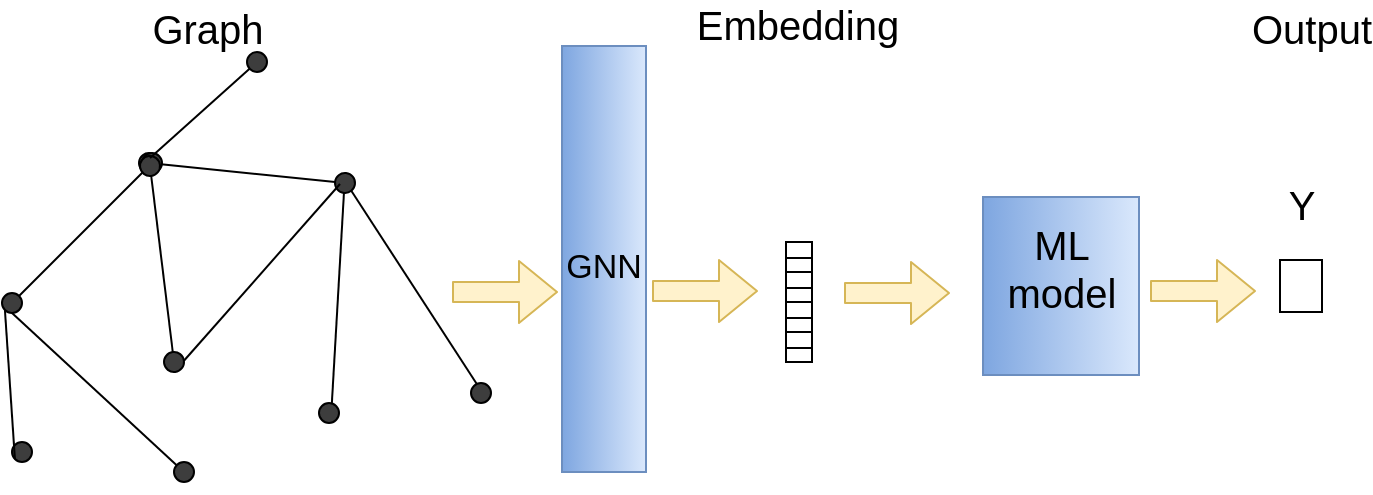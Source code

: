 <mxfile version="12.1.3" type="device" pages="1"><diagram id="8lHQUhFDbBRp9TCkwuyt" name="Page-1"><mxGraphModel dx="850" dy="700" grid="0" gridSize="10" guides="1" tooltips="1" connect="1" arrows="1" fold="1" page="1" pageScale="1" pageWidth="827" pageHeight="1169" math="0" shadow="0"><root><mxCell id="0"/><mxCell id="1" parent="0"/><mxCell id="zCRC9m-AMN63lqZrzwzx-15" value="" style="rounded=0;whiteSpace=wrap;html=1;rotation=90;gradientColor=#7ea6e0;fillColor=#dae8fc;strokeColor=#6c8ebf;" vertex="1" parent="1"><mxGeometry x="636" y="188" width="89" height="78" as="geometry"/></mxCell><mxCell id="zCRC9m-AMN63lqZrzwzx-8" value="" style="rounded=0;whiteSpace=wrap;html=1;rotation=90;gradientColor=#7ea6e0;fillColor=#dae8fc;strokeColor=#6c8ebf;" vertex="1" parent="1"><mxGeometry x="345.5" y="192.5" width="213" height="42" as="geometry"/></mxCell><mxCell id="vm_T1OY_7fvdWbtn7zSx-17" value="" style="group;rotation=51;" parent="1" vertex="1" connectable="0"><mxGeometry x="233.5" y="130.5" width="106.5" height="194.5" as="geometry"/></mxCell><mxCell id="vm_T1OY_7fvdWbtn7zSx-18" value="" style="endArrow=none;html=1;" parent="vm_T1OY_7fvdWbtn7zSx-17" edge="1"><mxGeometry width="50" height="50" relative="1" as="geometry"><mxPoint x="-9" y="35" as="sourcePoint"/><mxPoint x="89" y="45" as="targetPoint"/></mxGeometry></mxCell><mxCell id="vm_T1OY_7fvdWbtn7zSx-19" value="" style="ellipse;whiteSpace=wrap;html=1;aspect=fixed;fillColor=#3D3D3D;rotation=51;" parent="vm_T1OY_7fvdWbtn7zSx-17" vertex="1"><mxGeometry x="-14" y="30" width="10" height="10" as="geometry"/></mxCell><mxCell id="vm_T1OY_7fvdWbtn7zSx-20" value="" style="ellipse;whiteSpace=wrap;html=1;aspect=fixed;fillColor=#3D3D3D;rotation=51;" parent="vm_T1OY_7fvdWbtn7zSx-17" vertex="1"><mxGeometry x="84" y="40" width="10" height="10" as="geometry"/></mxCell><mxCell id="vm_T1OY_7fvdWbtn7zSx-16" value="" style="group" parent="vm_T1OY_7fvdWbtn7zSx-17" vertex="1" connectable="0"><mxGeometry x="-82.5" y="30" width="189" height="164.5" as="geometry"/></mxCell><mxCell id="vm_T1OY_7fvdWbtn7zSx-1" value="" style="endArrow=none;html=1;" parent="vm_T1OY_7fvdWbtn7zSx-16" edge="1"><mxGeometry width="50" height="50" relative="1" as="geometry"><mxPoint x="5" y="75" as="sourcePoint"/><mxPoint x="75" y="5" as="targetPoint"/></mxGeometry></mxCell><mxCell id="vm_T1OY_7fvdWbtn7zSx-2" value="" style="ellipse;whiteSpace=wrap;html=1;aspect=fixed;fillColor=#3D3D3D;" parent="vm_T1OY_7fvdWbtn7zSx-16" vertex="1"><mxGeometry y="70" width="10" height="10" as="geometry"/></mxCell><mxCell id="vm_T1OY_7fvdWbtn7zSx-3" value="" style="ellipse;whiteSpace=wrap;html=1;aspect=fixed;fillColor=#3D3D3D;" parent="vm_T1OY_7fvdWbtn7zSx-16" vertex="1"><mxGeometry x="70" width="10" height="10" as="geometry"/></mxCell><mxCell id="vm_T1OY_7fvdWbtn7zSx-22" value="" style="group;rotation=166;" parent="vm_T1OY_7fvdWbtn7zSx-16" vertex="1" connectable="0"><mxGeometry x="40" y="15.5" width="149" height="119.5" as="geometry"/></mxCell><mxCell id="vm_T1OY_7fvdWbtn7zSx-23" value="" style="endArrow=none;html=1;" parent="vm_T1OY_7fvdWbtn7zSx-22" edge="1"><mxGeometry width="50" height="50" relative="1" as="geometry"><mxPoint x="34" y="-9" as="sourcePoint"/><mxPoint x="46" y="89" as="targetPoint"/></mxGeometry></mxCell><mxCell id="vm_T1OY_7fvdWbtn7zSx-24" value="" style="ellipse;whiteSpace=wrap;html=1;aspect=fixed;fillColor=#3D3D3D;rotation=128;" parent="vm_T1OY_7fvdWbtn7zSx-22" vertex="1"><mxGeometry x="29" y="-14" width="10" height="10" as="geometry"/></mxCell><mxCell id="vm_T1OY_7fvdWbtn7zSx-25" value="" style="ellipse;whiteSpace=wrap;html=1;aspect=fixed;fillColor=#3D3D3D;rotation=128;" parent="vm_T1OY_7fvdWbtn7zSx-22" vertex="1"><mxGeometry x="41" y="84" width="10" height="10" as="geometry"/></mxCell><mxCell id="vm_T1OY_7fvdWbtn7zSx-35" value="" style="endArrow=none;html=1;entryX=1;entryY=1;entryDx=0;entryDy=0;exitX=1;exitY=1;exitDx=0;exitDy=0;" parent="vm_T1OY_7fvdWbtn7zSx-22" source="vm_T1OY_7fvdWbtn7zSx-20" edge="1"><mxGeometry width="50" height="50" relative="1" as="geometry"><mxPoint x="132" y="24.5" as="sourcePoint"/><mxPoint x="124.849" y="111.012" as="targetPoint"/></mxGeometry></mxCell><mxCell id="vm_T1OY_7fvdWbtn7zSx-54" value="" style="endArrow=none;html=1;exitX=0;exitY=0;exitDx=0;exitDy=0;" parent="vm_T1OY_7fvdWbtn7zSx-22" source="vm_T1OY_7fvdWbtn7zSx-25" edge="1"><mxGeometry width="50" height="50" relative="1" as="geometry"><mxPoint x="79" y="50" as="sourcePoint"/><mxPoint x="129" as="targetPoint"/></mxGeometry></mxCell><mxCell id="vm_T1OY_7fvdWbtn7zSx-65" value="" style="ellipse;whiteSpace=wrap;html=1;aspect=fixed;fillColor=#3D3D3D;" parent="vm_T1OY_7fvdWbtn7zSx-22" vertex="1"><mxGeometry x="118.5" y="109.5" width="10" height="10" as="geometry"/></mxCell><mxCell id="vm_T1OY_7fvdWbtn7zSx-57" value="" style="endArrow=none;html=1;exitX=0.5;exitY=1;exitDx=0;exitDy=0;" parent="vm_T1OY_7fvdWbtn7zSx-16" source="vm_T1OY_7fvdWbtn7zSx-62" edge="1"><mxGeometry width="50" height="50" relative="1" as="geometry"><mxPoint x="8" y="172.5" as="sourcePoint"/><mxPoint x="91" y="160.5" as="targetPoint"/></mxGeometry></mxCell><mxCell id="vm_T1OY_7fvdWbtn7zSx-62" value="" style="ellipse;whiteSpace=wrap;html=1;aspect=fixed;fillColor=#3D3D3D;" parent="vm_T1OY_7fvdWbtn7zSx-16" vertex="1"><mxGeometry x="86" y="154.5" width="10" height="10" as="geometry"/></mxCell><mxCell id="vm_T1OY_7fvdWbtn7zSx-63" value="" style="endArrow=none;html=1;exitX=0.5;exitY=1;exitDx=0;exitDy=0;" parent="vm_T1OY_7fvdWbtn7zSx-16" source="vm_T1OY_7fvdWbtn7zSx-2" target="vm_T1OY_7fvdWbtn7zSx-62" edge="1"><mxGeometry width="50" height="50" relative="1" as="geometry"><mxPoint x="156" y="267.5" as="sourcePoint"/><mxPoint x="242" y="348" as="targetPoint"/></mxGeometry></mxCell><mxCell id="vm_T1OY_7fvdWbtn7zSx-69" value="" style="ellipse;whiteSpace=wrap;html=1;aspect=fixed;fillColor=#3D3D3D;" parent="vm_T1OY_7fvdWbtn7zSx-16" vertex="1"><mxGeometry x="5" y="144.5" width="10" height="10" as="geometry"/></mxCell><mxCell id="vm_T1OY_7fvdWbtn7zSx-71" value="" style="endArrow=none;html=1;exitX=0;exitY=1;exitDx=0;exitDy=0;entryX=0;entryY=1;entryDx=0;entryDy=0;" parent="vm_T1OY_7fvdWbtn7zSx-16" source="vm_T1OY_7fvdWbtn7zSx-69" target="vm_T1OY_7fvdWbtn7zSx-2" edge="1"><mxGeometry width="50" height="50" relative="1" as="geometry"><mxPoint x="-26" y="124.5" as="sourcePoint"/><mxPoint x="24" y="74.5" as="targetPoint"/></mxGeometry></mxCell><mxCell id="vm_T1OY_7fvdWbtn7zSx-55" value="" style="endArrow=none;html=1;exitX=1;exitY=0.5;exitDx=0;exitDy=0;" parent="1" source="vm_T1OY_7fvdWbtn7zSx-20" edge="1"><mxGeometry width="50" height="50" relative="1" as="geometry"><mxPoint x="379" y="252" as="sourcePoint"/><mxPoint x="391" y="280" as="targetPoint"/></mxGeometry></mxCell><mxCell id="vm_T1OY_7fvdWbtn7zSx-56" value="" style="endArrow=none;html=1;" parent="1" source="vm_T1OY_7fvdWbtn7zSx-67" edge="1"><mxGeometry width="50" height="50" relative="1" as="geometry"><mxPoint x="225" y="163" as="sourcePoint"/><mxPoint x="275" y="113" as="targetPoint"/></mxGeometry></mxCell><mxCell id="vm_T1OY_7fvdWbtn7zSx-66" value="" style="ellipse;whiteSpace=wrap;html=1;aspect=fixed;fillColor=#3D3D3D;" parent="1" vertex="1"><mxGeometry x="385.5" y="275.5" width="10" height="10" as="geometry"/></mxCell><mxCell id="vm_T1OY_7fvdWbtn7zSx-67" value="" style="ellipse;whiteSpace=wrap;html=1;aspect=fixed;fillColor=#3D3D3D;" parent="1" vertex="1"><mxGeometry x="273.5" y="110" width="10" height="10" as="geometry"/></mxCell><mxCell id="vm_T1OY_7fvdWbtn7zSx-68" value="" style="endArrow=none;html=1;" parent="1" target="vm_T1OY_7fvdWbtn7zSx-67" edge="1"><mxGeometry width="50" height="50" relative="1" as="geometry"><mxPoint x="225" y="163" as="sourcePoint"/><mxPoint x="275" y="113" as="targetPoint"/></mxGeometry></mxCell><mxCell id="zCRC9m-AMN63lqZrzwzx-1" value="" style="shape=flexArrow;endArrow=classic;html=1;fillColor=#fff2cc;strokeColor=#d6b656;" edge="1" parent="1"><mxGeometry width="50" height="50" relative="1" as="geometry"><mxPoint x="376" y="230" as="sourcePoint"/><mxPoint x="429" y="230" as="targetPoint"/></mxGeometry></mxCell><mxCell id="zCRC9m-AMN63lqZrzwzx-3" value="" style="shape=flexArrow;endArrow=classic;html=1;fillColor=#fff2cc;strokeColor=#d6b656;" edge="1" parent="1"><mxGeometry width="50" height="50" relative="1" as="geometry"><mxPoint x="476" y="229.5" as="sourcePoint"/><mxPoint x="529" y="229.5" as="targetPoint"/></mxGeometry></mxCell><mxCell id="zCRC9m-AMN63lqZrzwzx-4" value="" style="group;rotation=90;" vertex="1" connectable="0" parent="1"><mxGeometry x="519" y="228" width="60" height="13" as="geometry"/></mxCell><mxCell id="vm_T1OY_7fvdWbtn7zSx-109" value="" style="group;rotation=90;" parent="zCRC9m-AMN63lqZrzwzx-4" vertex="1" connectable="0"><mxGeometry width="60" height="13" as="geometry"/></mxCell><mxCell id="vm_T1OY_7fvdWbtn7zSx-99" value="" style="rounded=0;whiteSpace=wrap;html=1;fillColor=none;rotation=90;" parent="vm_T1OY_7fvdWbtn7zSx-109" vertex="1"><mxGeometry x="23" y="-22" width="15" height="13" as="geometry"/></mxCell><mxCell id="vm_T1OY_7fvdWbtn7zSx-104" value="" style="rounded=0;whiteSpace=wrap;html=1;fillColor=none;rotation=90;" parent="vm_T1OY_7fvdWbtn7zSx-109" vertex="1"><mxGeometry x="23" y="-14" width="15" height="13" as="geometry"/></mxCell><mxCell id="vm_T1OY_7fvdWbtn7zSx-105" value="" style="rounded=0;whiteSpace=wrap;html=1;fillColor=none;rotation=90;" parent="vm_T1OY_7fvdWbtn7zSx-109" vertex="1"><mxGeometry x="23" y="1" width="15" height="13" as="geometry"/></mxCell><mxCell id="vm_T1OY_7fvdWbtn7zSx-106" value="" style="rounded=0;whiteSpace=wrap;html=1;fillColor=none;rotation=90;" parent="vm_T1OY_7fvdWbtn7zSx-109" vertex="1"><mxGeometry x="23" y="8" width="15" height="13" as="geometry"/></mxCell><mxCell id="vm_T1OY_7fvdWbtn7zSx-107" value="" style="rounded=0;whiteSpace=wrap;html=1;fillColor=none;rotation=90;" parent="vm_T1OY_7fvdWbtn7zSx-109" vertex="1"><mxGeometry x="23" y="23" width="15" height="13" as="geometry"/></mxCell><mxCell id="vm_T1OY_7fvdWbtn7zSx-108" value="" style="rounded=0;whiteSpace=wrap;html=1;fillColor=none;rotation=90;" parent="vm_T1OY_7fvdWbtn7zSx-109" vertex="1"><mxGeometry x="23" y="16" width="15" height="13" as="geometry"/></mxCell><mxCell id="zCRC9m-AMN63lqZrzwzx-5" value="&lt;font style=&quot;font-size: 20px&quot;&gt;Graph&lt;/font&gt;" style="text;html=1;strokeColor=none;fillColor=none;align=center;verticalAlign=middle;whiteSpace=wrap;rounded=0;" vertex="1" parent="1"><mxGeometry x="234" y="88" width="40" height="20" as="geometry"/></mxCell><mxCell id="zCRC9m-AMN63lqZrzwzx-6" value="&lt;font style=&quot;font-size: 17px&quot;&gt;GNN&lt;/font&gt;" style="text;html=1;strokeColor=none;fillColor=none;align=center;verticalAlign=middle;whiteSpace=wrap;rounded=0;" vertex="1" parent="1"><mxGeometry x="432" y="208" width="40" height="20" as="geometry"/></mxCell><mxCell id="zCRC9m-AMN63lqZrzwzx-7" value="&lt;font style=&quot;font-size: 20px&quot;&gt;Embedding&lt;/font&gt;" style="text;html=1;strokeColor=none;fillColor=none;align=center;verticalAlign=middle;whiteSpace=wrap;rounded=0;" vertex="1" parent="1"><mxGeometry x="529" y="86" width="40" height="20" as="geometry"/></mxCell><mxCell id="zCRC9m-AMN63lqZrzwzx-13" value="" style="shape=flexArrow;endArrow=classic;html=1;fillColor=#fff2cc;strokeColor=#d6b656;" edge="1" parent="1"><mxGeometry width="50" height="50" relative="1" as="geometry"><mxPoint x="572" y="230.5" as="sourcePoint"/><mxPoint x="625" y="230.5" as="targetPoint"/></mxGeometry></mxCell><mxCell id="zCRC9m-AMN63lqZrzwzx-14" value="&lt;font style=&quot;font-size: 20px&quot;&gt;ML&lt;br&gt;&lt;font style=&quot;font-size: 20px&quot;&gt;model&lt;/font&gt;&lt;/font&gt;" style="text;html=1;strokeColor=none;fillColor=none;align=center;verticalAlign=middle;whiteSpace=wrap;rounded=0;" vertex="1" parent="1"><mxGeometry x="660.5" y="208" width="40" height="20" as="geometry"/></mxCell><mxCell id="zCRC9m-AMN63lqZrzwzx-16" value="" style="shape=flexArrow;endArrow=classic;html=1;fillColor=#fff2cc;strokeColor=#d6b656;" edge="1" parent="1"><mxGeometry width="50" height="50" relative="1" as="geometry"><mxPoint x="725" y="229.5" as="sourcePoint"/><mxPoint x="778" y="229.5" as="targetPoint"/></mxGeometry></mxCell><mxCell id="zCRC9m-AMN63lqZrzwzx-17" value="&lt;font style=&quot;font-size: 20px&quot;&gt;Output&lt;/font&gt;" style="text;html=1;strokeColor=none;fillColor=none;align=center;verticalAlign=middle;whiteSpace=wrap;rounded=0;" vertex="1" parent="1"><mxGeometry x="785.5" y="88" width="40" height="20" as="geometry"/></mxCell><mxCell id="zCRC9m-AMN63lqZrzwzx-18" value="&lt;font style=&quot;font-size: 20px&quot;&gt;Y&lt;/font&gt;" style="text;html=1;strokeColor=none;fillColor=none;align=center;verticalAlign=middle;whiteSpace=wrap;rounded=0;" vertex="1" parent="1"><mxGeometry x="780.5" y="176" width="40" height="20" as="geometry"/></mxCell><mxCell id="zCRC9m-AMN63lqZrzwzx-28" value="" style="rounded=0;whiteSpace=wrap;html=1;" vertex="1" parent="1"><mxGeometry x="790" y="214" width="21" height="26" as="geometry"/></mxCell></root></mxGraphModel></diagram></mxfile>